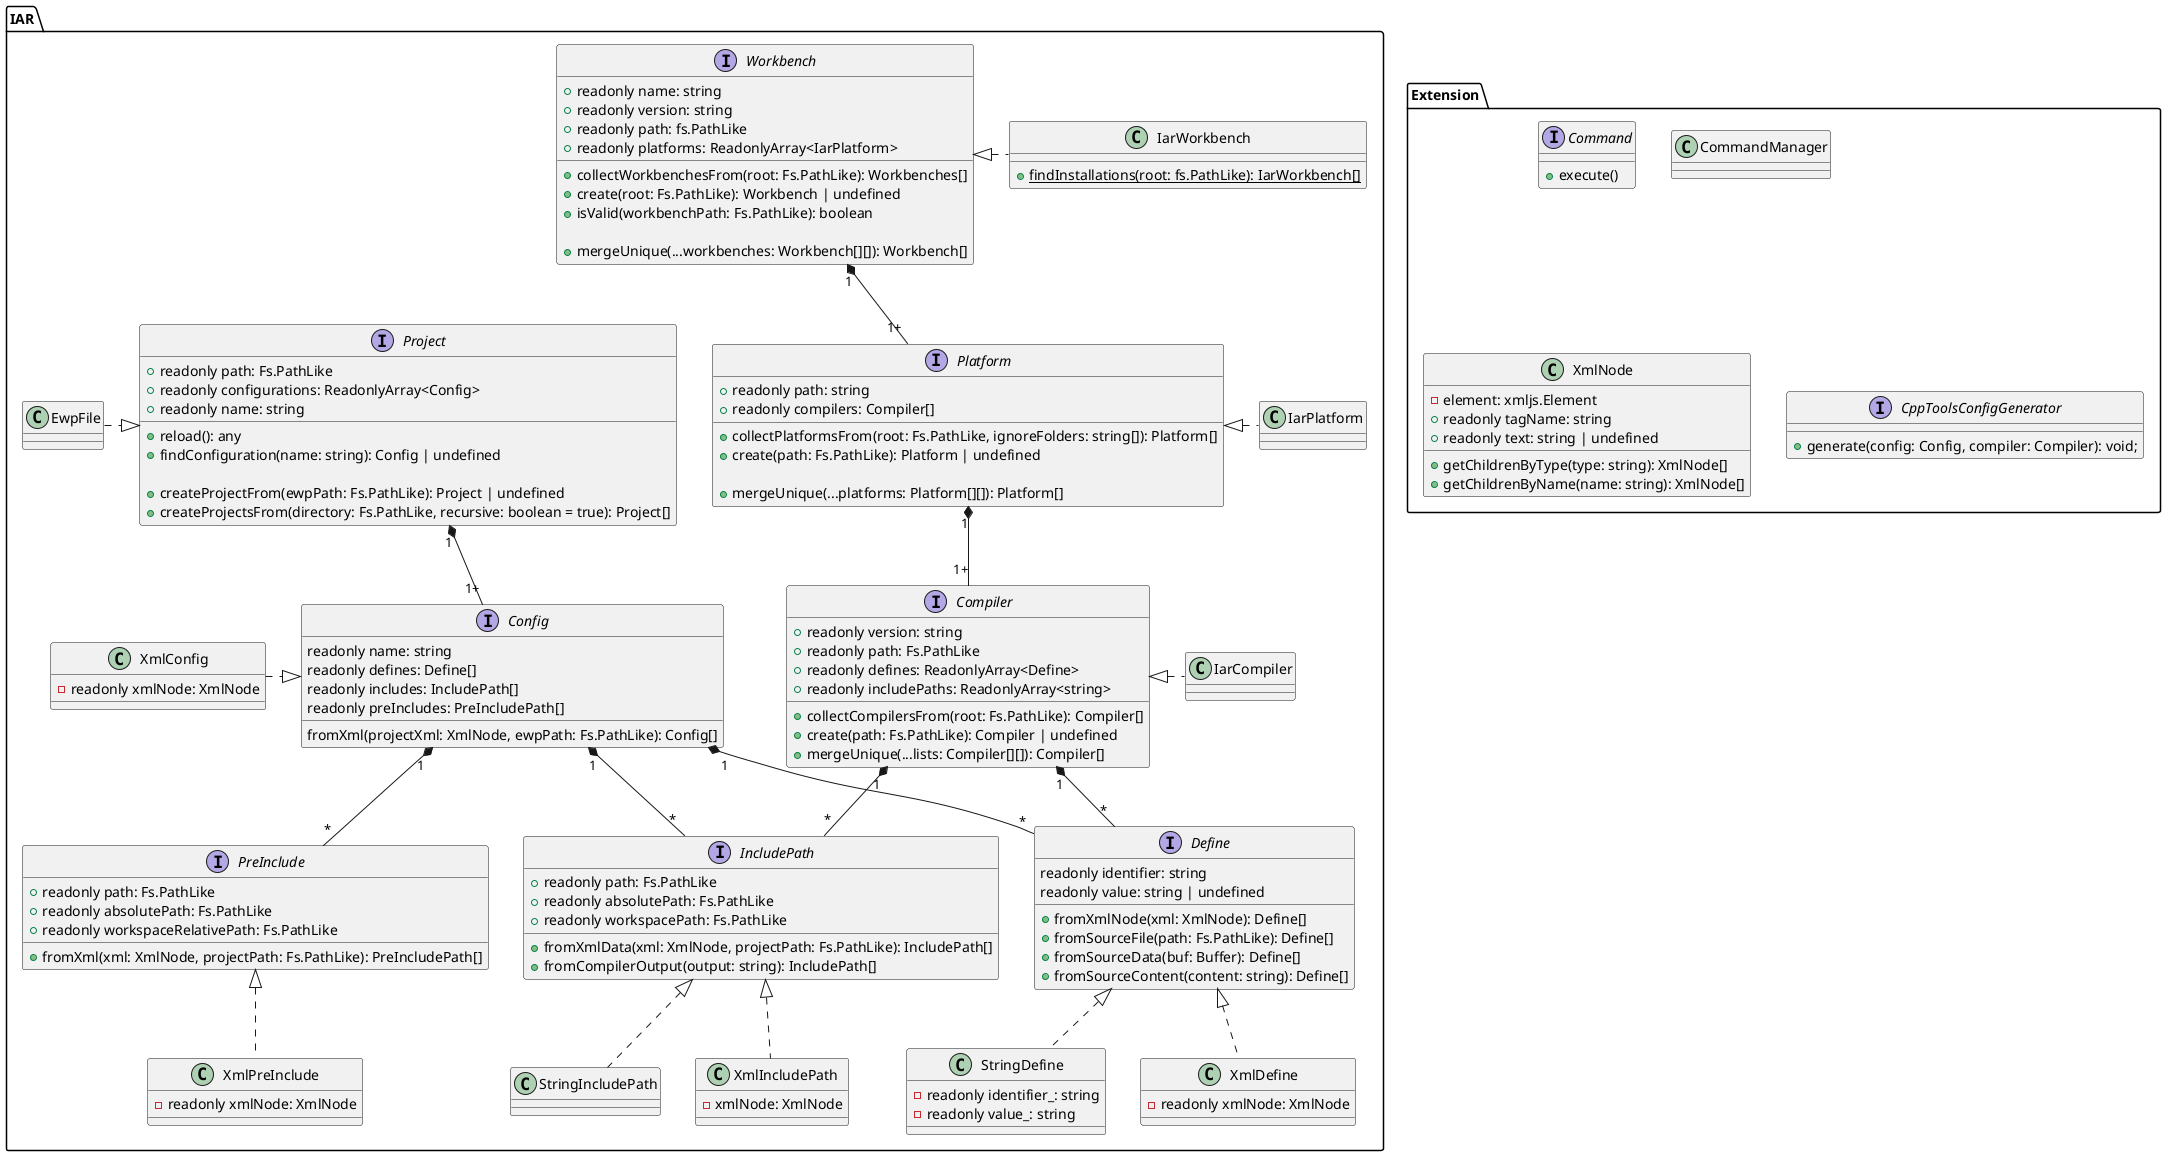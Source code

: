 @startuml class_diagram

package IAR {

    interface Workbench {
        +readonly name: string
        +readonly version: string
        +readonly path: fs.PathLike
        +readonly platforms: ReadonlyArray<IarPlatform>
        
        +collectWorkbenchesFrom(root: Fs.PathLike): Workbenches[]
        +create(root: Fs.PathLike): Workbench | undefined
        +isValid(workbenchPath: Fs.PathLike): boolean

        +mergeUnique(...workbenches: Workbench[][]): Workbench[]
    }

    class IarWorkbench {

        +{static} findInstallations(root: fs.PathLike): IarWorkbench[]
    }

    interface Platform {
        +readonly path: string
        +readonly compilers: Compiler[]

        +collectPlatformsFrom(root: Fs.PathLike, ignoreFolders: string[]): Platform[]
        +create(path: Fs.PathLike): Platform | undefined

        +mergeUnique(...platforms: Platform[][]): Platform[]
    }

    class IarPlatform {
    }

    interface Compiler {
        +readonly version: string
        +readonly path: Fs.PathLike
        +readonly defines: ReadonlyArray<Define>
        +readonly includePaths: ReadonlyArray<string>

        +collectCompilersFrom(root: Fs.PathLike): Compiler[]
        +create(path: Fs.PathLike): Compiler | undefined
        +mergeUnique(...lists: Compiler[][]): Compiler[]
    }

    class IarCompiler {
    }

    interface Project {
        +readonly path: Fs.PathLike
        +readonly configurations: ReadonlyArray<Config>
        +readonly name: string

        +reload(): any
        +findConfiguration(name: string): Config | undefined

        +createProjectFrom(ewpPath: Fs.PathLike): Project | undefined
        +createProjectsFrom(directory: Fs.PathLike, recursive: boolean = true): Project[]
    }

    class EwpFile {
    }

    interface Config {
        readonly name: string
        readonly defines: Define[]
        readonly includes: IncludePath[]
        readonly preIncludes: PreIncludePath[]

        fromXml(projectXml: XmlNode, ewpPath: Fs.PathLike): Config[]
    }

    class XmlConfig {
        -readonly xmlNode: XmlNode
    }

    Interface Define {
        readonly identifier: string
        readonly value: string | undefined

        +fromXmlNode(xml: XmlNode): Define[]
        +fromSourceFile(path: Fs.PathLike): Define[]
        +fromSourceData(buf: Buffer): Define[]
        +fromSourceContent(content: string): Define[]
    }

    class XmlDefine {
        -readonly xmlNode: XmlNode
    }

    class StringDefine {
        -readonly identifier_: string
        -readonly value_: string
    }

    Interface IncludePath {
        +readonly path: Fs.PathLike
        +readonly absolutePath: Fs.PathLike
        +readonly workspacePath: Fs.PathLike

        +fromXmlData(xml: XmlNode, projectPath: Fs.PathLike): IncludePath[]
        +fromCompilerOutput(output: string): IncludePath[]
    }

    class XmlIncludePath {
        -xmlNode: XmlNode
    }

    class StringIncludePath {
    }

    Interface PreInclude {
        +readonly path: Fs.PathLike
        +readonly absolutePath: Fs.PathLike
        +readonly workspaceRelativePath: Fs.PathLike

        +fromXml(xml: XmlNode, projectPath: Fs.PathLike): PreIncludePath[]
    }

    class XmlPreInclude {
        -readonly xmlNode: XmlNode
    }
}

package Extension {
    interface Command {
        +execute()
    }

    class CommandManager {
    }

    class XmlNode {
        -element: xmljs.Element
        +readonly tagName: string
        +readonly text: string | undefined

        +getChildrenByType(type: string): XmlNode[]
        +getChildrenByName(name: string): XmlNode[]
    }

    interface CppToolsConfigGenerator {
        +generate(config: Config, compiler: Compiler): void;
    }
}

Workbench <|. IarWorkbench
Platform <|. IarPlatform
Compiler <|. IarCompiler

Workbench "1" *-- "1+" Platform
Platform "1" *-- "1+" Compiler

EwpFile .|> Project
XmlConfig .|> Config

Define <|.. XmlDefine
Define <|.. StringDefine

IncludePath <|.. XmlIncludePath
IncludePath <|.. StringIncludePath

PreInclude <|.. XmlPreInclude

Project "1" *-- "1+" Config

Config "1" *-- "*" Define
Config "1" *-- "*" IncludePath
Config "1" *-- "*" PreInclude

Compiler "1" *-- "*" Define
Compiler "1" *-- "*" IncludePath

@enduml